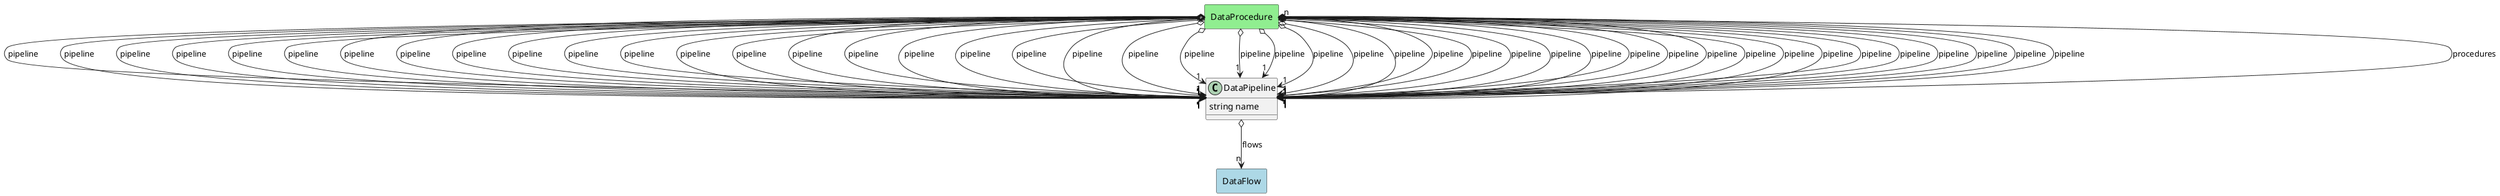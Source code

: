 @startuml

class "DataPipeline" as Model {
 string name

 
}

rectangle "DataProcedure" as DataProcedure #lightblue {
}

Model *--> "n" DataProcedure : procedures


rectangle "DataFlow" as DataFlow #lightblue {
}

Model o--> "n" DataFlow : flows




    rectangle "DataProcedure" as DataProcedure #lightgreen {
    }
    
        DataProcedure   o--> "1" Model : "pipeline"
    
    rectangle "DataProcedure" as DataProcedure #lightgreen {
    }
    
        DataProcedure   o--> "1" Model : "pipeline"
    
    rectangle "DataProcedure" as DataProcedure #lightgreen {
    }
    
        DataProcedure   o--> "1" Model : "pipeline"
    
    rectangle "DataProcedure" as DataProcedure #lightgreen {
    }
    
        DataProcedure   o--> "1" Model : "pipeline"
    
    rectangle "DataProcedure" as DataProcedure #lightgreen {
    }
    
        DataProcedure   o--> "1" Model : "pipeline"
    
    rectangle "DataProcedure" as DataProcedure #lightgreen {
    }
    
        DataProcedure   o--> "1" Model : "pipeline"
    
    rectangle "DataProcedure" as DataProcedure #lightgreen {
    }
    
        DataProcedure   o--> "1" Model : "pipeline"
    
    rectangle "DataProcedure" as DataProcedure #lightgreen {
    }
    
        DataProcedure   o--> "1" Model : "pipeline"
    
    rectangle "DataProcedure" as DataProcedure #lightgreen {
    }
    
        DataProcedure   o--> "1" Model : "pipeline"
    
    rectangle "DataProcedure" as DataProcedure #lightgreen {
    }
    
        DataProcedure   o--> "1" Model : "pipeline"
    
    rectangle "DataProcedure" as DataProcedure #lightgreen {
    }
    
        DataProcedure   o--> "1" Model : "pipeline"
    
    rectangle "DataProcedure" as DataProcedure #lightgreen {
    }
    
        DataProcedure   o--> "1" Model : "pipeline"
    
    rectangle "DataProcedure" as DataProcedure #lightgreen {
    }
    
        DataProcedure   o--> "1" Model : "pipeline"
    
    rectangle "DataProcedure" as DataProcedure #lightgreen {
    }
    
        DataProcedure   o--> "1" Model : "pipeline"
    
    rectangle "DataProcedure" as DataProcedure #lightgreen {
    }
    
        DataProcedure   o--> "1" Model : "pipeline"
    
    rectangle "DataProcedure" as DataProcedure #lightgreen {
    }
    
        DataProcedure   o--> "1" Model : "pipeline"
    
    rectangle "DataProcedure" as DataProcedure #lightgreen {
    }
    
        DataProcedure   o--> "1" Model : "pipeline"
    
    rectangle "DataProcedure" as DataProcedure #lightgreen {
    }
    
        DataProcedure   o--> "1" Model : "pipeline"
    
    rectangle "DataProcedure" as DataProcedure #lightgreen {
    }
    
        DataProcedure   o--> "1" Model : "pipeline"
    
    rectangle "DataProcedure" as DataProcedure #lightgreen {
    }
    
        DataProcedure   o--> "1" Model : "pipeline"
    
    rectangle "DataProcedure" as DataProcedure #lightgreen {
    }
    
        DataProcedure   o--> "1" Model : "pipeline"
    
    rectangle "DataProcedure" as DataProcedure #lightgreen {
    }
    
        DataProcedure   o--> "1" Model : "pipeline"
    
    rectangle "DataProcedure" as DataProcedure #lightgreen {
    }
    
        DataProcedure   o--> "1" Model : "pipeline"
    
    rectangle "DataProcedure" as DataProcedure #lightgreen {
    }
    
        DataProcedure   o--> "1" Model : "pipeline"
    
    rectangle "DataProcedure" as DataProcedure #lightgreen {
    }
    
        DataProcedure   o--> "1" Model : "pipeline"
    
    rectangle "DataProcedure" as DataProcedure #lightgreen {
    }
    
        DataProcedure   o--> "1" Model : "pipeline"
    
    rectangle "DataProcedure" as DataProcedure #lightgreen {
    }
    
        DataProcedure   o--> "1" Model : "pipeline"
    
    rectangle "DataProcedure" as DataProcedure #lightgreen {
    }
    
        DataProcedure   o--> "1" Model : "pipeline"
    
    rectangle "DataProcedure" as DataProcedure #lightgreen {
    }
    
        DataProcedure   o--> "1" Model : "pipeline"
    
    rectangle "DataProcedure" as DataProcedure #lightgreen {
    }
    
        DataProcedure   o--> "1" Model : "pipeline"
    
    rectangle "DataProcedure" as DataProcedure #lightgreen {
    }
    
        DataProcedure   o--> "1" Model : "pipeline"
    
    rectangle "DataProcedure" as DataProcedure #lightgreen {
    }
    
        DataProcedure   o--> "1" Model : "pipeline"
    
    rectangle "DataProcedure" as DataProcedure #lightgreen {
    }
    
        DataProcedure   o--> "1" Model : "pipeline"
    
    rectangle "DataProcedure" as DataProcedure #lightgreen {
    }
    
        DataProcedure   o--> "1" Model : "pipeline"
    
    rectangle "DataProcedure" as DataProcedure #lightgreen {
    }
    
        DataProcedure   o--> "1" Model : "pipeline"
    
    rectangle "DataProcedure" as DataProcedure #lightgreen {
    }
    
        DataProcedure   o--> "1" Model : "pipeline"
    
    rectangle "DataProcedure" as DataProcedure #lightgreen {
    }
    
        DataProcedure   o--> "1" Model : "pipeline"
    
    rectangle "DataProcedure" as DataProcedure #lightgreen {
    }
    
        DataProcedure   o--> "1" Model : "pipeline"
    
    rectangle "DataProcedure" as DataProcedure #lightgreen {
    }
    
        DataProcedure   o--> "1" Model : "pipeline"
    
    rectangle "DataProcedure" as DataProcedure #lightgreen {
    }
    
        DataProcedure   o--> "1" Model : "pipeline"
    
    rectangle "DataProcedure" as DataProcedure #lightgreen {
    }
    
        DataProcedure   o--> "1" Model : "pipeline"
    
    rectangle "DataProcedure" as DataProcedure #lightgreen {
    }
    
        DataProcedure   o--> "1" Model : "pipeline"
    
    rectangle "DataProcedure" as DataProcedure #lightgreen {
    }
    
        DataProcedure   o--> "1" Model : "pipeline"
    
    rectangle "DataProcedure" as DataProcedure #lightgreen {
    }
    
        DataProcedure   o--> "1" Model : "pipeline"
    

@enduml
